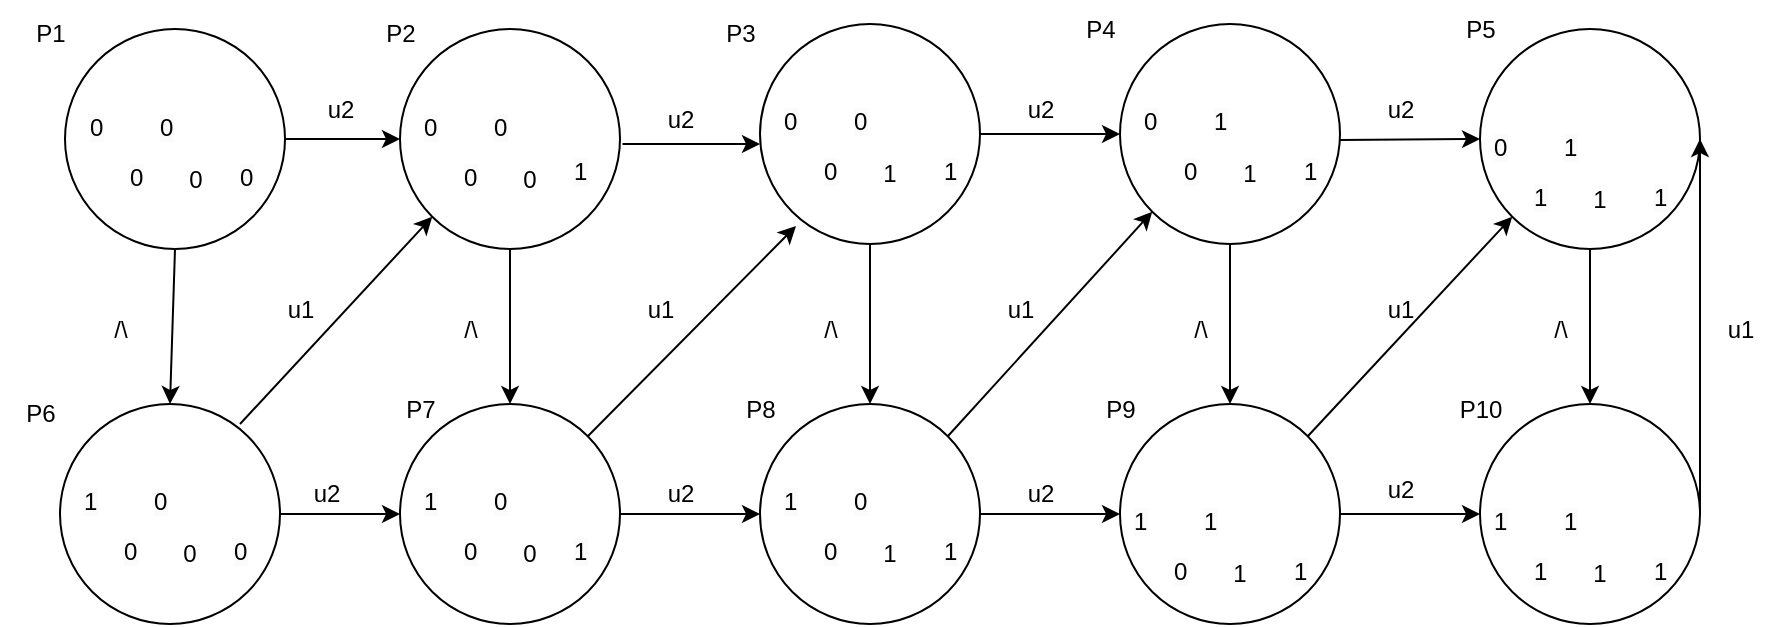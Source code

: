 <mxfile version="21.2.0" type="github">
  <diagram name="Страница 1" id="oNFCjRIvD29eM-N-YkJU">
    <mxGraphModel dx="1002" dy="569" grid="1" gridSize="10" guides="1" tooltips="1" connect="1" arrows="1" fold="1" page="1" pageScale="1" pageWidth="900" pageHeight="1600" math="1" shadow="0">
      <root>
        <mxCell id="0" />
        <mxCell id="1" parent="0" />
        <mxCell id="Hq1-bpdm2VZUiX8iIxdU-1" value="" style="ellipse;whiteSpace=wrap;html=1;aspect=fixed;" vertex="1" parent="1">
          <mxGeometry x="112.5" y="62.5" width="110" height="110" as="geometry" />
        </mxCell>
        <mxCell id="Hq1-bpdm2VZUiX8iIxdU-2" value="0" style="text;html=1;strokeColor=none;fillColor=none;align=center;verticalAlign=middle;whiteSpace=wrap;rounded=0;" vertex="1" parent="1">
          <mxGeometry x="147.5" y="122.5" width="60" height="30" as="geometry" />
        </mxCell>
        <mxCell id="Hq1-bpdm2VZUiX8iIxdU-4" value="&lt;span style=&quot;color: rgb(0, 0, 0); font-family: Helvetica; font-size: 12px; font-style: normal; font-variant-ligatures: normal; font-variant-caps: normal; font-weight: 400; letter-spacing: normal; orphans: 2; text-align: center; text-indent: 0px; text-transform: none; widows: 2; word-spacing: 0px; -webkit-text-stroke-width: 0px; background-color: rgb(251, 251, 251); text-decoration-thickness: initial; text-decoration-style: initial; text-decoration-color: initial; float: none; display: inline !important;&quot;&gt;0&lt;/span&gt;" style="text;whiteSpace=wrap;html=1;" vertex="1" parent="1">
          <mxGeometry x="197.5" y="122.5" width="40" height="40" as="geometry" />
        </mxCell>
        <mxCell id="Hq1-bpdm2VZUiX8iIxdU-5" value="&lt;span style=&quot;color: rgb(0, 0, 0); font-family: Helvetica; font-size: 12px; font-style: normal; font-variant-ligatures: normal; font-variant-caps: normal; font-weight: 400; letter-spacing: normal; orphans: 2; text-align: center; text-indent: 0px; text-transform: none; widows: 2; word-spacing: 0px; -webkit-text-stroke-width: 0px; background-color: rgb(251, 251, 251); text-decoration-thickness: initial; text-decoration-style: initial; text-decoration-color: initial; float: none; display: inline !important;&quot;&gt;0&lt;/span&gt;" style="text;whiteSpace=wrap;html=1;" vertex="1" parent="1">
          <mxGeometry x="157.5" y="97.5" width="40" height="40" as="geometry" />
        </mxCell>
        <mxCell id="Hq1-bpdm2VZUiX8iIxdU-6" value="&lt;span style=&quot;color: rgb(0, 0, 0); font-family: Helvetica; font-size: 12px; font-style: normal; font-variant-ligatures: normal; font-variant-caps: normal; font-weight: 400; letter-spacing: normal; orphans: 2; text-align: center; text-indent: 0px; text-transform: none; widows: 2; word-spacing: 0px; -webkit-text-stroke-width: 0px; background-color: rgb(251, 251, 251); text-decoration-thickness: initial; text-decoration-style: initial; text-decoration-color: initial; float: none; display: inline !important;&quot;&gt;0&lt;/span&gt;" style="text;whiteSpace=wrap;html=1;" vertex="1" parent="1">
          <mxGeometry x="142.5" y="122.5" width="40" height="40" as="geometry" />
        </mxCell>
        <mxCell id="Hq1-bpdm2VZUiX8iIxdU-7" value="&lt;span style=&quot;color: rgb(0, 0, 0); font-family: Helvetica; font-size: 12px; font-style: normal; font-variant-ligatures: normal; font-variant-caps: normal; font-weight: 400; letter-spacing: normal; orphans: 2; text-align: center; text-indent: 0px; text-transform: none; widows: 2; word-spacing: 0px; -webkit-text-stroke-width: 0px; background-color: rgb(251, 251, 251); text-decoration-thickness: initial; text-decoration-style: initial; text-decoration-color: initial; float: none; display: inline !important;&quot;&gt;0&lt;/span&gt;" style="text;whiteSpace=wrap;html=1;" vertex="1" parent="1">
          <mxGeometry x="122.5" y="97.5" width="40" height="40" as="geometry" />
        </mxCell>
        <mxCell id="Hq1-bpdm2VZUiX8iIxdU-9" value="" style="ellipse;whiteSpace=wrap;html=1;aspect=fixed;" vertex="1" parent="1">
          <mxGeometry x="280" y="62.5" width="110" height="110" as="geometry" />
        </mxCell>
        <mxCell id="Hq1-bpdm2VZUiX8iIxdU-10" value="0" style="text;html=1;strokeColor=none;fillColor=none;align=center;verticalAlign=middle;whiteSpace=wrap;rounded=0;" vertex="1" parent="1">
          <mxGeometry x="315" y="122.5" width="60" height="30" as="geometry" />
        </mxCell>
        <mxCell id="Hq1-bpdm2VZUiX8iIxdU-11" value="&lt;span style=&quot;color: rgb(0, 0, 0); font-family: Helvetica; font-size: 12px; font-style: normal; font-variant-ligatures: normal; font-variant-caps: normal; font-weight: 400; letter-spacing: normal; orphans: 2; text-align: center; text-indent: 0px; text-transform: none; widows: 2; word-spacing: 0px; -webkit-text-stroke-width: 0px; background-color: rgb(251, 251, 251); text-decoration-thickness: initial; text-decoration-style: initial; text-decoration-color: initial; float: none; display: inline !important;&quot;&gt;1&lt;/span&gt;" style="text;whiteSpace=wrap;html=1;" vertex="1" parent="1">
          <mxGeometry x="365" y="120" width="35" height="40" as="geometry" />
        </mxCell>
        <mxCell id="Hq1-bpdm2VZUiX8iIxdU-12" value="&lt;span style=&quot;color: rgb(0, 0, 0); font-family: Helvetica; font-size: 12px; font-style: normal; font-variant-ligatures: normal; font-variant-caps: normal; font-weight: 400; letter-spacing: normal; orphans: 2; text-align: center; text-indent: 0px; text-transform: none; widows: 2; word-spacing: 0px; -webkit-text-stroke-width: 0px; background-color: rgb(251, 251, 251); text-decoration-thickness: initial; text-decoration-style: initial; text-decoration-color: initial; float: none; display: inline !important;&quot;&gt;0&lt;/span&gt;" style="text;whiteSpace=wrap;html=1;" vertex="1" parent="1">
          <mxGeometry x="325" y="97.5" width="40" height="40" as="geometry" />
        </mxCell>
        <mxCell id="Hq1-bpdm2VZUiX8iIxdU-13" value="&lt;span style=&quot;color: rgb(0, 0, 0); font-family: Helvetica; font-size: 12px; font-style: normal; font-variant-ligatures: normal; font-variant-caps: normal; font-weight: 400; letter-spacing: normal; orphans: 2; text-align: center; text-indent: 0px; text-transform: none; widows: 2; word-spacing: 0px; -webkit-text-stroke-width: 0px; background-color: rgb(251, 251, 251); text-decoration-thickness: initial; text-decoration-style: initial; text-decoration-color: initial; float: none; display: inline !important;&quot;&gt;0&lt;/span&gt;" style="text;whiteSpace=wrap;html=1;" vertex="1" parent="1">
          <mxGeometry x="310" y="122.5" width="40" height="40" as="geometry" />
        </mxCell>
        <mxCell id="Hq1-bpdm2VZUiX8iIxdU-14" value="&lt;span style=&quot;color: rgb(0, 0, 0); font-family: Helvetica; font-size: 12px; font-style: normal; font-variant-ligatures: normal; font-variant-caps: normal; font-weight: 400; letter-spacing: normal; orphans: 2; text-align: center; text-indent: 0px; text-transform: none; widows: 2; word-spacing: 0px; -webkit-text-stroke-width: 0px; background-color: rgb(251, 251, 251); text-decoration-thickness: initial; text-decoration-style: initial; text-decoration-color: initial; float: none; display: inline !important;&quot;&gt;0&lt;/span&gt;" style="text;whiteSpace=wrap;html=1;" vertex="1" parent="1">
          <mxGeometry x="290" y="97.5" width="40" height="40" as="geometry" />
        </mxCell>
        <mxCell id="Hq1-bpdm2VZUiX8iIxdU-15" value="" style="ellipse;whiteSpace=wrap;html=1;aspect=fixed;" vertex="1" parent="1">
          <mxGeometry x="110" y="250" width="110" height="110" as="geometry" />
        </mxCell>
        <mxCell id="Hq1-bpdm2VZUiX8iIxdU-16" value="0" style="text;html=1;strokeColor=none;fillColor=none;align=center;verticalAlign=middle;whiteSpace=wrap;rounded=0;" vertex="1" parent="1">
          <mxGeometry x="145" y="310" width="60" height="30" as="geometry" />
        </mxCell>
        <mxCell id="Hq1-bpdm2VZUiX8iIxdU-17" value="&lt;span style=&quot;color: rgb(0, 0, 0); font-family: Helvetica; font-size: 12px; font-style: normal; font-variant-ligatures: normal; font-variant-caps: normal; font-weight: 400; letter-spacing: normal; orphans: 2; text-align: center; text-indent: 0px; text-transform: none; widows: 2; word-spacing: 0px; -webkit-text-stroke-width: 0px; background-color: rgb(251, 251, 251); text-decoration-thickness: initial; text-decoration-style: initial; text-decoration-color: initial; float: none; display: inline !important;&quot;&gt;0&lt;/span&gt;" style="text;whiteSpace=wrap;html=1;" vertex="1" parent="1">
          <mxGeometry x="195" y="310" width="40" height="40" as="geometry" />
        </mxCell>
        <mxCell id="Hq1-bpdm2VZUiX8iIxdU-18" value="&lt;span style=&quot;color: rgb(0, 0, 0); font-family: Helvetica; font-size: 12px; font-style: normal; font-variant-ligatures: normal; font-variant-caps: normal; font-weight: 400; letter-spacing: normal; orphans: 2; text-align: center; text-indent: 0px; text-transform: none; widows: 2; word-spacing: 0px; -webkit-text-stroke-width: 0px; background-color: rgb(251, 251, 251); text-decoration-thickness: initial; text-decoration-style: initial; text-decoration-color: initial; float: none; display: inline !important;&quot;&gt;0&lt;/span&gt;" style="text;whiteSpace=wrap;html=1;" vertex="1" parent="1">
          <mxGeometry x="155" y="285" width="40" height="40" as="geometry" />
        </mxCell>
        <mxCell id="Hq1-bpdm2VZUiX8iIxdU-19" value="&lt;span style=&quot;color: rgb(0, 0, 0); font-family: Helvetica; font-size: 12px; font-style: normal; font-variant-ligatures: normal; font-variant-caps: normal; font-weight: 400; letter-spacing: normal; orphans: 2; text-align: center; text-indent: 0px; text-transform: none; widows: 2; word-spacing: 0px; -webkit-text-stroke-width: 0px; background-color: rgb(251, 251, 251); text-decoration-thickness: initial; text-decoration-style: initial; text-decoration-color: initial; float: none; display: inline !important;&quot;&gt;0&lt;/span&gt;" style="text;whiteSpace=wrap;html=1;" vertex="1" parent="1">
          <mxGeometry x="140" y="310" width="40" height="40" as="geometry" />
        </mxCell>
        <mxCell id="Hq1-bpdm2VZUiX8iIxdU-20" value="&lt;span style=&quot;color: rgb(0, 0, 0); font-family: Helvetica; font-size: 12px; font-style: normal; font-variant-ligatures: normal; font-variant-caps: normal; font-weight: 400; letter-spacing: normal; orphans: 2; text-align: center; text-indent: 0px; text-transform: none; widows: 2; word-spacing: 0px; -webkit-text-stroke-width: 0px; background-color: rgb(251, 251, 251); text-decoration-thickness: initial; text-decoration-style: initial; text-decoration-color: initial; float: none; display: inline !important;&quot;&gt;1&lt;/span&gt;" style="text;whiteSpace=wrap;html=1;" vertex="1" parent="1">
          <mxGeometry x="120" y="285" width="40" height="40" as="geometry" />
        </mxCell>
        <mxCell id="Hq1-bpdm2VZUiX8iIxdU-21" value="" style="ellipse;whiteSpace=wrap;html=1;aspect=fixed;" vertex="1" parent="1">
          <mxGeometry x="280" y="250" width="110" height="110" as="geometry" />
        </mxCell>
        <mxCell id="Hq1-bpdm2VZUiX8iIxdU-22" value="0" style="text;html=1;strokeColor=none;fillColor=none;align=center;verticalAlign=middle;whiteSpace=wrap;rounded=0;" vertex="1" parent="1">
          <mxGeometry x="315" y="310" width="60" height="30" as="geometry" />
        </mxCell>
        <mxCell id="Hq1-bpdm2VZUiX8iIxdU-23" value="&lt;span style=&quot;color: rgb(0, 0, 0); font-family: Helvetica; font-size: 12px; font-style: normal; font-variant-ligatures: normal; font-variant-caps: normal; font-weight: 400; letter-spacing: normal; orphans: 2; text-align: center; text-indent: 0px; text-transform: none; widows: 2; word-spacing: 0px; -webkit-text-stroke-width: 0px; background-color: rgb(251, 251, 251); text-decoration-thickness: initial; text-decoration-style: initial; text-decoration-color: initial; float: none; display: inline !important;&quot;&gt;1&lt;/span&gt;" style="text;whiteSpace=wrap;html=1;" vertex="1" parent="1">
          <mxGeometry x="365" y="310" width="35" height="40" as="geometry" />
        </mxCell>
        <mxCell id="Hq1-bpdm2VZUiX8iIxdU-24" value="&lt;span style=&quot;color: rgb(0, 0, 0); font-family: Helvetica; font-size: 12px; font-style: normal; font-variant-ligatures: normal; font-variant-caps: normal; font-weight: 400; letter-spacing: normal; orphans: 2; text-align: center; text-indent: 0px; text-transform: none; widows: 2; word-spacing: 0px; -webkit-text-stroke-width: 0px; background-color: rgb(251, 251, 251); text-decoration-thickness: initial; text-decoration-style: initial; text-decoration-color: initial; float: none; display: inline !important;&quot;&gt;0&lt;/span&gt;" style="text;whiteSpace=wrap;html=1;" vertex="1" parent="1">
          <mxGeometry x="325" y="285" width="40" height="40" as="geometry" />
        </mxCell>
        <mxCell id="Hq1-bpdm2VZUiX8iIxdU-25" value="&lt;span style=&quot;color: rgb(0, 0, 0); font-family: Helvetica; font-size: 12px; font-style: normal; font-variant-ligatures: normal; font-variant-caps: normal; font-weight: 400; letter-spacing: normal; orphans: 2; text-align: center; text-indent: 0px; text-transform: none; widows: 2; word-spacing: 0px; -webkit-text-stroke-width: 0px; background-color: rgb(251, 251, 251); text-decoration-thickness: initial; text-decoration-style: initial; text-decoration-color: initial; float: none; display: inline !important;&quot;&gt;0&lt;/span&gt;" style="text;whiteSpace=wrap;html=1;" vertex="1" parent="1">
          <mxGeometry x="310" y="310" width="40" height="40" as="geometry" />
        </mxCell>
        <mxCell id="Hq1-bpdm2VZUiX8iIxdU-26" value="&lt;span style=&quot;color: rgb(0, 0, 0); font-family: Helvetica; font-size: 12px; font-style: normal; font-variant-ligatures: normal; font-variant-caps: normal; font-weight: 400; letter-spacing: normal; orphans: 2; text-align: center; text-indent: 0px; text-transform: none; widows: 2; word-spacing: 0px; -webkit-text-stroke-width: 0px; background-color: rgb(251, 251, 251); text-decoration-thickness: initial; text-decoration-style: initial; text-decoration-color: initial; float: none; display: inline !important;&quot;&gt;1&lt;/span&gt;" style="text;whiteSpace=wrap;html=1;" vertex="1" parent="1">
          <mxGeometry x="290" y="285" width="40" height="40" as="geometry" />
        </mxCell>
        <mxCell id="Hq1-bpdm2VZUiX8iIxdU-27" value="" style="ellipse;whiteSpace=wrap;html=1;aspect=fixed;" vertex="1" parent="1">
          <mxGeometry x="460" y="60" width="110" height="110" as="geometry" />
        </mxCell>
        <mxCell id="Hq1-bpdm2VZUiX8iIxdU-28" value="1" style="text;html=1;strokeColor=none;fillColor=none;align=center;verticalAlign=middle;whiteSpace=wrap;rounded=0;" vertex="1" parent="1">
          <mxGeometry x="495" y="120" width="60" height="30" as="geometry" />
        </mxCell>
        <mxCell id="Hq1-bpdm2VZUiX8iIxdU-29" value="&lt;span style=&quot;color: rgb(0, 0, 0); font-family: Helvetica; font-size: 12px; font-style: normal; font-variant-ligatures: normal; font-variant-caps: normal; font-weight: 400; letter-spacing: normal; orphans: 2; text-align: center; text-indent: 0px; text-transform: none; widows: 2; word-spacing: 0px; -webkit-text-stroke-width: 0px; background-color: rgb(251, 251, 251); text-decoration-thickness: initial; text-decoration-style: initial; text-decoration-color: initial; float: none; display: inline !important;&quot;&gt;1&lt;/span&gt;" style="text;whiteSpace=wrap;html=1;" vertex="1" parent="1">
          <mxGeometry x="550" y="120" width="30" height="40" as="geometry" />
        </mxCell>
        <mxCell id="Hq1-bpdm2VZUiX8iIxdU-30" value="&lt;span style=&quot;color: rgb(0, 0, 0); font-family: Helvetica; font-size: 12px; font-style: normal; font-variant-ligatures: normal; font-variant-caps: normal; font-weight: 400; letter-spacing: normal; orphans: 2; text-align: center; text-indent: 0px; text-transform: none; widows: 2; word-spacing: 0px; -webkit-text-stroke-width: 0px; background-color: rgb(251, 251, 251); text-decoration-thickness: initial; text-decoration-style: initial; text-decoration-color: initial; float: none; display: inline !important;&quot;&gt;0&lt;/span&gt;" style="text;whiteSpace=wrap;html=1;" vertex="1" parent="1">
          <mxGeometry x="505" y="95" width="40" height="25" as="geometry" />
        </mxCell>
        <mxCell id="Hq1-bpdm2VZUiX8iIxdU-31" value="&lt;span style=&quot;color: rgb(0, 0, 0); font-family: Helvetica; font-size: 12px; font-style: normal; font-variant-ligatures: normal; font-variant-caps: normal; font-weight: 400; letter-spacing: normal; orphans: 2; text-align: center; text-indent: 0px; text-transform: none; widows: 2; word-spacing: 0px; -webkit-text-stroke-width: 0px; background-color: rgb(251, 251, 251); text-decoration-thickness: initial; text-decoration-style: initial; text-decoration-color: initial; float: none; display: inline !important;&quot;&gt;0&lt;/span&gt;" style="text;whiteSpace=wrap;html=1;" vertex="1" parent="1">
          <mxGeometry x="490" y="120" width="10" height="40" as="geometry" />
        </mxCell>
        <mxCell id="Hq1-bpdm2VZUiX8iIxdU-32" value="&lt;span style=&quot;color: rgb(0, 0, 0); font-family: Helvetica; font-size: 12px; font-style: normal; font-variant-ligatures: normal; font-variant-caps: normal; font-weight: 400; letter-spacing: normal; orphans: 2; text-align: center; text-indent: 0px; text-transform: none; widows: 2; word-spacing: 0px; -webkit-text-stroke-width: 0px; background-color: rgb(251, 251, 251); text-decoration-thickness: initial; text-decoration-style: initial; text-decoration-color: initial; float: none; display: inline !important;&quot;&gt;0&lt;/span&gt;" style="text;whiteSpace=wrap;html=1;" vertex="1" parent="1">
          <mxGeometry x="470" y="95" width="30" height="40" as="geometry" />
        </mxCell>
        <mxCell id="Hq1-bpdm2VZUiX8iIxdU-33" value="" style="ellipse;whiteSpace=wrap;html=1;aspect=fixed;" vertex="1" parent="1">
          <mxGeometry x="460" y="250" width="110" height="110" as="geometry" />
        </mxCell>
        <mxCell id="Hq1-bpdm2VZUiX8iIxdU-34" value="1" style="text;html=1;strokeColor=none;fillColor=none;align=center;verticalAlign=middle;whiteSpace=wrap;rounded=0;" vertex="1" parent="1">
          <mxGeometry x="495" y="310" width="60" height="30" as="geometry" />
        </mxCell>
        <mxCell id="Hq1-bpdm2VZUiX8iIxdU-35" value="&lt;span style=&quot;color: rgb(0, 0, 0); font-family: Helvetica; font-size: 12px; font-style: normal; font-variant-ligatures: normal; font-variant-caps: normal; font-weight: 400; letter-spacing: normal; orphans: 2; text-align: center; text-indent: 0px; text-transform: none; widows: 2; word-spacing: 0px; -webkit-text-stroke-width: 0px; background-color: rgb(251, 251, 251); text-decoration-thickness: initial; text-decoration-style: initial; text-decoration-color: initial; float: none; display: inline !important;&quot;&gt;1&lt;/span&gt;" style="text;whiteSpace=wrap;html=1;" vertex="1" parent="1">
          <mxGeometry x="550" y="310" width="30" height="40" as="geometry" />
        </mxCell>
        <mxCell id="Hq1-bpdm2VZUiX8iIxdU-36" value="&lt;span style=&quot;color: rgb(0, 0, 0); font-family: Helvetica; font-size: 12px; font-style: normal; font-variant-ligatures: normal; font-variant-caps: normal; font-weight: 400; letter-spacing: normal; orphans: 2; text-align: center; text-indent: 0px; text-transform: none; widows: 2; word-spacing: 0px; -webkit-text-stroke-width: 0px; background-color: rgb(251, 251, 251); text-decoration-thickness: initial; text-decoration-style: initial; text-decoration-color: initial; float: none; display: inline !important;&quot;&gt;0&lt;/span&gt;" style="text;whiteSpace=wrap;html=1;" vertex="1" parent="1">
          <mxGeometry x="505" y="285" width="40" height="25" as="geometry" />
        </mxCell>
        <mxCell id="Hq1-bpdm2VZUiX8iIxdU-37" value="&lt;span style=&quot;color: rgb(0, 0, 0); font-family: Helvetica; font-size: 12px; font-style: normal; font-variant-ligatures: normal; font-variant-caps: normal; font-weight: 400; letter-spacing: normal; orphans: 2; text-align: center; text-indent: 0px; text-transform: none; widows: 2; word-spacing: 0px; -webkit-text-stroke-width: 0px; background-color: rgb(251, 251, 251); text-decoration-thickness: initial; text-decoration-style: initial; text-decoration-color: initial; float: none; display: inline !important;&quot;&gt;0&lt;/span&gt;" style="text;whiteSpace=wrap;html=1;" vertex="1" parent="1">
          <mxGeometry x="490" y="310" width="10" height="40" as="geometry" />
        </mxCell>
        <mxCell id="Hq1-bpdm2VZUiX8iIxdU-38" value="&lt;span style=&quot;color: rgb(0, 0, 0); font-family: Helvetica; font-size: 12px; font-style: normal; font-variant-ligatures: normal; font-variant-caps: normal; font-weight: 400; letter-spacing: normal; orphans: 2; text-align: center; text-indent: 0px; text-transform: none; widows: 2; word-spacing: 0px; -webkit-text-stroke-width: 0px; background-color: rgb(251, 251, 251); text-decoration-thickness: initial; text-decoration-style: initial; text-decoration-color: initial; float: none; display: inline !important;&quot;&gt;1&lt;/span&gt;" style="text;whiteSpace=wrap;html=1;" vertex="1" parent="1">
          <mxGeometry x="470" y="285" width="30" height="40" as="geometry" />
        </mxCell>
        <mxCell id="Hq1-bpdm2VZUiX8iIxdU-39" value="" style="ellipse;whiteSpace=wrap;html=1;aspect=fixed;" vertex="1" parent="1">
          <mxGeometry x="640" y="60" width="110" height="110" as="geometry" />
        </mxCell>
        <mxCell id="Hq1-bpdm2VZUiX8iIxdU-40" value="1" style="text;html=1;strokeColor=none;fillColor=none;align=center;verticalAlign=middle;whiteSpace=wrap;rounded=0;" vertex="1" parent="1">
          <mxGeometry x="675" y="120" width="60" height="30" as="geometry" />
        </mxCell>
        <mxCell id="Hq1-bpdm2VZUiX8iIxdU-41" value="&lt;span style=&quot;color: rgb(0, 0, 0); font-family: Helvetica; font-size: 12px; font-style: normal; font-variant-ligatures: normal; font-variant-caps: normal; font-weight: 400; letter-spacing: normal; orphans: 2; text-align: center; text-indent: 0px; text-transform: none; widows: 2; word-spacing: 0px; -webkit-text-stroke-width: 0px; background-color: rgb(251, 251, 251); text-decoration-thickness: initial; text-decoration-style: initial; text-decoration-color: initial; float: none; display: inline !important;&quot;&gt;1&lt;/span&gt;" style="text;whiteSpace=wrap;html=1;" vertex="1" parent="1">
          <mxGeometry x="730" y="120" width="30" height="40" as="geometry" />
        </mxCell>
        <mxCell id="Hq1-bpdm2VZUiX8iIxdU-42" value="&lt;span style=&quot;color: rgb(0, 0, 0); font-family: Helvetica; font-size: 12px; font-style: normal; font-variant-ligatures: normal; font-variant-caps: normal; font-weight: 400; letter-spacing: normal; orphans: 2; text-align: center; text-indent: 0px; text-transform: none; widows: 2; word-spacing: 0px; -webkit-text-stroke-width: 0px; background-color: rgb(251, 251, 251); text-decoration-thickness: initial; text-decoration-style: initial; text-decoration-color: initial; float: none; display: inline !important;&quot;&gt;1&lt;/span&gt;" style="text;whiteSpace=wrap;html=1;" vertex="1" parent="1">
          <mxGeometry x="685" y="95" width="40" height="25" as="geometry" />
        </mxCell>
        <mxCell id="Hq1-bpdm2VZUiX8iIxdU-43" value="&lt;span style=&quot;color: rgb(0, 0, 0); font-family: Helvetica; font-size: 12px; font-style: normal; font-variant-ligatures: normal; font-variant-caps: normal; font-weight: 400; letter-spacing: normal; orphans: 2; text-align: center; text-indent: 0px; text-transform: none; widows: 2; word-spacing: 0px; -webkit-text-stroke-width: 0px; background-color: rgb(251, 251, 251); text-decoration-thickness: initial; text-decoration-style: initial; text-decoration-color: initial; float: none; display: inline !important;&quot;&gt;0&lt;/span&gt;" style="text;whiteSpace=wrap;html=1;" vertex="1" parent="1">
          <mxGeometry x="670" y="120" width="10" height="40" as="geometry" />
        </mxCell>
        <mxCell id="Hq1-bpdm2VZUiX8iIxdU-44" value="&lt;span style=&quot;color: rgb(0, 0, 0); font-family: Helvetica; font-size: 12px; font-style: normal; font-variant-ligatures: normal; font-variant-caps: normal; font-weight: 400; letter-spacing: normal; orphans: 2; text-align: center; text-indent: 0px; text-transform: none; widows: 2; word-spacing: 0px; -webkit-text-stroke-width: 0px; background-color: rgb(251, 251, 251); text-decoration-thickness: initial; text-decoration-style: initial; text-decoration-color: initial; float: none; display: inline !important;&quot;&gt;0&lt;/span&gt;" style="text;whiteSpace=wrap;html=1;" vertex="1" parent="1">
          <mxGeometry x="650" y="95" width="30" height="40" as="geometry" />
        </mxCell>
        <mxCell id="Hq1-bpdm2VZUiX8iIxdU-45" value="" style="ellipse;whiteSpace=wrap;html=1;aspect=fixed;" vertex="1" parent="1">
          <mxGeometry x="640" y="250" width="110" height="110" as="geometry" />
        </mxCell>
        <mxCell id="Hq1-bpdm2VZUiX8iIxdU-46" value="1" style="text;html=1;strokeColor=none;fillColor=none;align=center;verticalAlign=middle;whiteSpace=wrap;rounded=0;" vertex="1" parent="1">
          <mxGeometry x="670" y="320" width="60" height="30" as="geometry" />
        </mxCell>
        <mxCell id="Hq1-bpdm2VZUiX8iIxdU-47" value="&lt;span style=&quot;color: rgb(0, 0, 0); font-family: Helvetica; font-size: 12px; font-style: normal; font-variant-ligatures: normal; font-variant-caps: normal; font-weight: 400; letter-spacing: normal; orphans: 2; text-align: center; text-indent: 0px; text-transform: none; widows: 2; word-spacing: 0px; -webkit-text-stroke-width: 0px; background-color: rgb(251, 251, 251); text-decoration-thickness: initial; text-decoration-style: initial; text-decoration-color: initial; float: none; display: inline !important;&quot;&gt;1&lt;/span&gt;" style="text;whiteSpace=wrap;html=1;" vertex="1" parent="1">
          <mxGeometry x="725" y="320" width="30" height="40" as="geometry" />
        </mxCell>
        <mxCell id="Hq1-bpdm2VZUiX8iIxdU-48" value="&lt;span style=&quot;color: rgb(0, 0, 0); font-family: Helvetica; font-size: 12px; font-style: normal; font-variant-ligatures: normal; font-variant-caps: normal; font-weight: 400; letter-spacing: normal; orphans: 2; text-align: center; text-indent: 0px; text-transform: none; widows: 2; word-spacing: 0px; -webkit-text-stroke-width: 0px; background-color: rgb(251, 251, 251); text-decoration-thickness: initial; text-decoration-style: initial; text-decoration-color: initial; float: none; display: inline !important;&quot;&gt;1&lt;/span&gt;" style="text;whiteSpace=wrap;html=1;" vertex="1" parent="1">
          <mxGeometry x="680" y="295" width="40" height="25" as="geometry" />
        </mxCell>
        <mxCell id="Hq1-bpdm2VZUiX8iIxdU-49" value="&lt;span style=&quot;color: rgb(0, 0, 0); font-family: Helvetica; font-size: 12px; font-style: normal; font-variant-ligatures: normal; font-variant-caps: normal; font-weight: 400; letter-spacing: normal; orphans: 2; text-align: center; text-indent: 0px; text-transform: none; widows: 2; word-spacing: 0px; -webkit-text-stroke-width: 0px; background-color: rgb(251, 251, 251); text-decoration-thickness: initial; text-decoration-style: initial; text-decoration-color: initial; float: none; display: inline !important;&quot;&gt;0&lt;/span&gt;" style="text;whiteSpace=wrap;html=1;" vertex="1" parent="1">
          <mxGeometry x="665" y="320" width="10" height="40" as="geometry" />
        </mxCell>
        <mxCell id="Hq1-bpdm2VZUiX8iIxdU-50" value="&lt;span style=&quot;color: rgb(0, 0, 0); font-family: Helvetica; font-size: 12px; font-style: normal; font-variant-ligatures: normal; font-variant-caps: normal; font-weight: 400; letter-spacing: normal; orphans: 2; text-align: center; text-indent: 0px; text-transform: none; widows: 2; word-spacing: 0px; -webkit-text-stroke-width: 0px; background-color: rgb(251, 251, 251); text-decoration-thickness: initial; text-decoration-style: initial; text-decoration-color: initial; float: none; display: inline !important;&quot;&gt;1&lt;/span&gt;" style="text;whiteSpace=wrap;html=1;" vertex="1" parent="1">
          <mxGeometry x="645" y="295" width="30" height="40" as="geometry" />
        </mxCell>
        <mxCell id="Hq1-bpdm2VZUiX8iIxdU-51" value="" style="ellipse;whiteSpace=wrap;html=1;aspect=fixed;" vertex="1" parent="1">
          <mxGeometry x="820" y="62.5" width="110" height="110" as="geometry" />
        </mxCell>
        <mxCell id="Hq1-bpdm2VZUiX8iIxdU-52" value="1" style="text;html=1;strokeColor=none;fillColor=none;align=center;verticalAlign=middle;whiteSpace=wrap;rounded=0;" vertex="1" parent="1">
          <mxGeometry x="850" y="132.5" width="60" height="30" as="geometry" />
        </mxCell>
        <mxCell id="Hq1-bpdm2VZUiX8iIxdU-53" value="&lt;span style=&quot;color: rgb(0, 0, 0); font-family: Helvetica; font-size: 12px; font-style: normal; font-variant-ligatures: normal; font-variant-caps: normal; font-weight: 400; letter-spacing: normal; orphans: 2; text-align: center; text-indent: 0px; text-transform: none; widows: 2; word-spacing: 0px; -webkit-text-stroke-width: 0px; background-color: rgb(251, 251, 251); text-decoration-thickness: initial; text-decoration-style: initial; text-decoration-color: initial; float: none; display: inline !important;&quot;&gt;1&lt;/span&gt;" style="text;whiteSpace=wrap;html=1;" vertex="1" parent="1">
          <mxGeometry x="905" y="132.5" width="30" height="40" as="geometry" />
        </mxCell>
        <mxCell id="Hq1-bpdm2VZUiX8iIxdU-54" value="&lt;span style=&quot;color: rgb(0, 0, 0); font-family: Helvetica; font-size: 12px; font-style: normal; font-variant-ligatures: normal; font-variant-caps: normal; font-weight: 400; letter-spacing: normal; orphans: 2; text-align: center; text-indent: 0px; text-transform: none; widows: 2; word-spacing: 0px; -webkit-text-stroke-width: 0px; background-color: rgb(251, 251, 251); text-decoration-thickness: initial; text-decoration-style: initial; text-decoration-color: initial; float: none; display: inline !important;&quot;&gt;1&lt;/span&gt;" style="text;whiteSpace=wrap;html=1;" vertex="1" parent="1">
          <mxGeometry x="860" y="107.5" width="40" height="25" as="geometry" />
        </mxCell>
        <mxCell id="Hq1-bpdm2VZUiX8iIxdU-55" value="&lt;span style=&quot;color: rgb(0, 0, 0); font-family: Helvetica; font-size: 12px; font-style: normal; font-variant-ligatures: normal; font-variant-caps: normal; font-weight: 400; letter-spacing: normal; orphans: 2; text-align: center; text-indent: 0px; text-transform: none; widows: 2; word-spacing: 0px; -webkit-text-stroke-width: 0px; background-color: rgb(251, 251, 251); text-decoration-thickness: initial; text-decoration-style: initial; text-decoration-color: initial; float: none; display: inline !important;&quot;&gt;1&lt;/span&gt;" style="text;whiteSpace=wrap;html=1;" vertex="1" parent="1">
          <mxGeometry x="845" y="132.5" width="15" height="40" as="geometry" />
        </mxCell>
        <mxCell id="Hq1-bpdm2VZUiX8iIxdU-56" value="&lt;span style=&quot;color: rgb(0, 0, 0); font-family: Helvetica; font-size: 12px; font-style: normal; font-variant-ligatures: normal; font-variant-caps: normal; font-weight: 400; letter-spacing: normal; orphans: 2; text-align: center; text-indent: 0px; text-transform: none; widows: 2; word-spacing: 0px; -webkit-text-stroke-width: 0px; background-color: rgb(251, 251, 251); text-decoration-thickness: initial; text-decoration-style: initial; text-decoration-color: initial; float: none; display: inline !important;&quot;&gt;0&lt;/span&gt;" style="text;whiteSpace=wrap;html=1;" vertex="1" parent="1">
          <mxGeometry x="825" y="107.5" width="30" height="40" as="geometry" />
        </mxCell>
        <mxCell id="Hq1-bpdm2VZUiX8iIxdU-57" value="" style="ellipse;whiteSpace=wrap;html=1;aspect=fixed;" vertex="1" parent="1">
          <mxGeometry x="820" y="250" width="110" height="110" as="geometry" />
        </mxCell>
        <mxCell id="Hq1-bpdm2VZUiX8iIxdU-58" value="1" style="text;html=1;strokeColor=none;fillColor=none;align=center;verticalAlign=middle;whiteSpace=wrap;rounded=0;" vertex="1" parent="1">
          <mxGeometry x="850" y="320" width="60" height="30" as="geometry" />
        </mxCell>
        <mxCell id="Hq1-bpdm2VZUiX8iIxdU-59" value="&lt;span style=&quot;color: rgb(0, 0, 0); font-family: Helvetica; font-size: 12px; font-style: normal; font-variant-ligatures: normal; font-variant-caps: normal; font-weight: 400; letter-spacing: normal; orphans: 2; text-align: center; text-indent: 0px; text-transform: none; widows: 2; word-spacing: 0px; -webkit-text-stroke-width: 0px; background-color: rgb(251, 251, 251); text-decoration-thickness: initial; text-decoration-style: initial; text-decoration-color: initial; float: none; display: inline !important;&quot;&gt;1&lt;/span&gt;" style="text;whiteSpace=wrap;html=1;" vertex="1" parent="1">
          <mxGeometry x="905" y="320" width="30" height="40" as="geometry" />
        </mxCell>
        <mxCell id="Hq1-bpdm2VZUiX8iIxdU-60" value="&lt;span style=&quot;color: rgb(0, 0, 0); font-family: Helvetica; font-size: 12px; font-style: normal; font-variant-ligatures: normal; font-variant-caps: normal; font-weight: 400; letter-spacing: normal; orphans: 2; text-align: center; text-indent: 0px; text-transform: none; widows: 2; word-spacing: 0px; -webkit-text-stroke-width: 0px; background-color: rgb(251, 251, 251); text-decoration-thickness: initial; text-decoration-style: initial; text-decoration-color: initial; float: none; display: inline !important;&quot;&gt;1&lt;/span&gt;" style="text;whiteSpace=wrap;html=1;" vertex="1" parent="1">
          <mxGeometry x="860" y="295" width="40" height="25" as="geometry" />
        </mxCell>
        <mxCell id="Hq1-bpdm2VZUiX8iIxdU-61" value="&lt;span style=&quot;color: rgb(0, 0, 0); font-family: Helvetica; font-size: 12px; font-style: normal; font-variant-ligatures: normal; font-variant-caps: normal; font-weight: 400; letter-spacing: normal; orphans: 2; text-align: center; text-indent: 0px; text-transform: none; widows: 2; word-spacing: 0px; -webkit-text-stroke-width: 0px; background-color: rgb(251, 251, 251); text-decoration-thickness: initial; text-decoration-style: initial; text-decoration-color: initial; float: none; display: inline !important;&quot;&gt;1&lt;/span&gt;" style="text;whiteSpace=wrap;html=1;" vertex="1" parent="1">
          <mxGeometry x="845" y="320" width="10" height="40" as="geometry" />
        </mxCell>
        <mxCell id="Hq1-bpdm2VZUiX8iIxdU-62" value="&lt;span style=&quot;color: rgb(0, 0, 0); font-family: Helvetica; font-size: 12px; font-style: normal; font-variant-ligatures: normal; font-variant-caps: normal; font-weight: 400; letter-spacing: normal; orphans: 2; text-align: center; text-indent: 0px; text-transform: none; widows: 2; word-spacing: 0px; -webkit-text-stroke-width: 0px; background-color: rgb(251, 251, 251); text-decoration-thickness: initial; text-decoration-style: initial; text-decoration-color: initial; float: none; display: inline !important;&quot;&gt;1&lt;/span&gt;" style="text;whiteSpace=wrap;html=1;" vertex="1" parent="1">
          <mxGeometry x="825" y="295" width="30" height="40" as="geometry" />
        </mxCell>
        <mxCell id="Hq1-bpdm2VZUiX8iIxdU-67" value="" style="endArrow=classic;html=1;rounded=0;entryX=0;entryY=1;entryDx=0;entryDy=0;" edge="1" parent="1" target="Hq1-bpdm2VZUiX8iIxdU-9">
          <mxGeometry width="50" height="50" relative="1" as="geometry">
            <mxPoint x="200" y="260" as="sourcePoint" />
            <mxPoint x="280" y="170" as="targetPoint" />
          </mxGeometry>
        </mxCell>
        <mxCell id="Hq1-bpdm2VZUiX8iIxdU-69" value="" style="endArrow=classic;html=1;rounded=0;entryX=0;entryY=0.5;entryDx=0;entryDy=0;" edge="1" parent="1" target="Hq1-bpdm2VZUiX8iIxdU-21">
          <mxGeometry width="50" height="50" relative="1" as="geometry">
            <mxPoint x="230" y="305" as="sourcePoint" />
            <mxPoint x="270" y="300" as="targetPoint" />
            <Array as="points">
              <mxPoint x="220" y="305" />
              <mxPoint x="230" y="305" />
            </Array>
          </mxGeometry>
        </mxCell>
        <mxCell id="Hq1-bpdm2VZUiX8iIxdU-72" value="" style="endArrow=classic;html=1;rounded=0;exitX=1;exitY=0.5;exitDx=0;exitDy=0;entryX=0;entryY=0.5;entryDx=0;entryDy=0;" edge="1" parent="1" source="Hq1-bpdm2VZUiX8iIxdU-1" target="Hq1-bpdm2VZUiX8iIxdU-9">
          <mxGeometry width="50" height="50" relative="1" as="geometry">
            <mxPoint x="460" y="220" as="sourcePoint" />
            <mxPoint x="510" y="170" as="targetPoint" />
          </mxGeometry>
        </mxCell>
        <mxCell id="Hq1-bpdm2VZUiX8iIxdU-73" value="" style="endArrow=classic;html=1;rounded=0;exitX=0.75;exitY=0;exitDx=0;exitDy=0;" edge="1" parent="1" source="Hq1-bpdm2VZUiX8iIxdU-11">
          <mxGeometry width="50" height="50" relative="1" as="geometry">
            <mxPoint x="460" y="220" as="sourcePoint" />
            <mxPoint x="460" y="120" as="targetPoint" />
          </mxGeometry>
        </mxCell>
        <mxCell id="Hq1-bpdm2VZUiX8iIxdU-74" value="" style="endArrow=classic;html=1;rounded=0;exitX=0.5;exitY=1;exitDx=0;exitDy=0;entryX=0.5;entryY=0;entryDx=0;entryDy=0;" edge="1" parent="1" source="Hq1-bpdm2VZUiX8iIxdU-9" target="Hq1-bpdm2VZUiX8iIxdU-21">
          <mxGeometry width="50" height="50" relative="1" as="geometry">
            <mxPoint x="460" y="220" as="sourcePoint" />
            <mxPoint x="510" y="170" as="targetPoint" />
          </mxGeometry>
        </mxCell>
        <mxCell id="Hq1-bpdm2VZUiX8iIxdU-75" value="" style="endArrow=classic;html=1;rounded=0;exitX=1;exitY=0;exitDx=0;exitDy=0;entryX=0.164;entryY=0.918;entryDx=0;entryDy=0;entryPerimeter=0;" edge="1" parent="1" source="Hq1-bpdm2VZUiX8iIxdU-21" target="Hq1-bpdm2VZUiX8iIxdU-27">
          <mxGeometry width="50" height="50" relative="1" as="geometry">
            <mxPoint x="460" y="220" as="sourcePoint" />
            <mxPoint x="510" y="170" as="targetPoint" />
          </mxGeometry>
        </mxCell>
        <mxCell id="Hq1-bpdm2VZUiX8iIxdU-76" value="" style="endArrow=classic;html=1;rounded=0;exitX=1;exitY=0.5;exitDx=0;exitDy=0;entryX=0;entryY=0.5;entryDx=0;entryDy=0;" edge="1" parent="1" source="Hq1-bpdm2VZUiX8iIxdU-21" target="Hq1-bpdm2VZUiX8iIxdU-33">
          <mxGeometry width="50" height="50" relative="1" as="geometry">
            <mxPoint x="460" y="220" as="sourcePoint" />
            <mxPoint x="510" y="170" as="targetPoint" />
          </mxGeometry>
        </mxCell>
        <mxCell id="Hq1-bpdm2VZUiX8iIxdU-77" value="" style="endArrow=classic;html=1;rounded=0;entryX=0.5;entryY=0;entryDx=0;entryDy=0;exitX=0.5;exitY=1;exitDx=0;exitDy=0;" edge="1" parent="1" source="Hq1-bpdm2VZUiX8iIxdU-27" target="Hq1-bpdm2VZUiX8iIxdU-33">
          <mxGeometry width="50" height="50" relative="1" as="geometry">
            <mxPoint x="460" y="220" as="sourcePoint" />
            <mxPoint x="510" y="170" as="targetPoint" />
          </mxGeometry>
        </mxCell>
        <mxCell id="Hq1-bpdm2VZUiX8iIxdU-78" value="" style="endArrow=classic;html=1;rounded=0;entryX=0;entryY=0.5;entryDx=0;entryDy=0;exitX=1;exitY=0.5;exitDx=0;exitDy=0;exitPerimeter=0;" edge="1" parent="1" source="Hq1-bpdm2VZUiX8iIxdU-27" target="Hq1-bpdm2VZUiX8iIxdU-39">
          <mxGeometry width="50" height="50" relative="1" as="geometry">
            <mxPoint x="460" y="220" as="sourcePoint" />
            <mxPoint x="510" y="170" as="targetPoint" />
            <Array as="points" />
          </mxGeometry>
        </mxCell>
        <mxCell id="Hq1-bpdm2VZUiX8iIxdU-79" value="" style="endArrow=classic;html=1;rounded=0;entryX=0;entryY=1;entryDx=0;entryDy=0;exitX=1;exitY=0;exitDx=0;exitDy=0;" edge="1" parent="1" source="Hq1-bpdm2VZUiX8iIxdU-33" target="Hq1-bpdm2VZUiX8iIxdU-39">
          <mxGeometry width="50" height="50" relative="1" as="geometry">
            <mxPoint x="560" y="250" as="sourcePoint" />
            <mxPoint x="610" y="200" as="targetPoint" />
          </mxGeometry>
        </mxCell>
        <mxCell id="Hq1-bpdm2VZUiX8iIxdU-80" value="" style="endArrow=classic;html=1;rounded=0;exitX=1;exitY=0.5;exitDx=0;exitDy=0;entryX=0;entryY=0.5;entryDx=0;entryDy=0;exitPerimeter=0;" edge="1" parent="1" source="Hq1-bpdm2VZUiX8iIxdU-33" target="Hq1-bpdm2VZUiX8iIxdU-45">
          <mxGeometry width="50" height="50" relative="1" as="geometry">
            <mxPoint x="460" y="220" as="sourcePoint" />
            <mxPoint x="510" y="170" as="targetPoint" />
            <Array as="points" />
          </mxGeometry>
        </mxCell>
        <mxCell id="Hq1-bpdm2VZUiX8iIxdU-81" value="" style="endArrow=classic;html=1;rounded=0;exitX=1;exitY=0;exitDx=0;exitDy=0;entryX=0;entryY=1;entryDx=0;entryDy=0;" edge="1" parent="1" source="Hq1-bpdm2VZUiX8iIxdU-45" target="Hq1-bpdm2VZUiX8iIxdU-51">
          <mxGeometry width="50" height="50" relative="1" as="geometry">
            <mxPoint x="750" y="210" as="sourcePoint" />
            <mxPoint x="800" y="170" as="targetPoint" />
          </mxGeometry>
        </mxCell>
        <mxCell id="Hq1-bpdm2VZUiX8iIxdU-82" value="" style="endArrow=classic;html=1;rounded=0;entryX=0;entryY=0.5;entryDx=0;entryDy=0;" edge="1" parent="1" target="Hq1-bpdm2VZUiX8iIxdU-51">
          <mxGeometry width="50" height="50" relative="1" as="geometry">
            <mxPoint x="750" y="118" as="sourcePoint" />
            <mxPoint x="510" y="170" as="targetPoint" />
          </mxGeometry>
        </mxCell>
        <mxCell id="Hq1-bpdm2VZUiX8iIxdU-83" value="" style="endArrow=classic;html=1;rounded=0;exitX=0.5;exitY=1;exitDx=0;exitDy=0;entryX=0.5;entryY=0;entryDx=0;entryDy=0;" edge="1" parent="1" source="Hq1-bpdm2VZUiX8iIxdU-39" target="Hq1-bpdm2VZUiX8iIxdU-45">
          <mxGeometry width="50" height="50" relative="1" as="geometry">
            <mxPoint x="650" y="470" as="sourcePoint" />
            <mxPoint x="700" y="420" as="targetPoint" />
          </mxGeometry>
        </mxCell>
        <mxCell id="Hq1-bpdm2VZUiX8iIxdU-84" value="" style="endArrow=classic;html=1;rounded=0;exitX=1;exitY=0.5;exitDx=0;exitDy=0;entryX=0;entryY=0.5;entryDx=0;entryDy=0;" edge="1" parent="1" source="Hq1-bpdm2VZUiX8iIxdU-45" target="Hq1-bpdm2VZUiX8iIxdU-57">
          <mxGeometry width="50" height="50" relative="1" as="geometry">
            <mxPoint x="750" y="360" as="sourcePoint" />
            <mxPoint x="800" y="310" as="targetPoint" />
          </mxGeometry>
        </mxCell>
        <mxCell id="Hq1-bpdm2VZUiX8iIxdU-85" value="" style="endArrow=classic;html=1;rounded=0;exitX=0.5;exitY=1;exitDx=0;exitDy=0;entryX=0.5;entryY=0;entryDx=0;entryDy=0;" edge="1" parent="1" source="Hq1-bpdm2VZUiX8iIxdU-51" target="Hq1-bpdm2VZUiX8iIxdU-57">
          <mxGeometry width="50" height="50" relative="1" as="geometry">
            <mxPoint x="710" y="260" as="sourcePoint" />
            <mxPoint x="760" y="210" as="targetPoint" />
          </mxGeometry>
        </mxCell>
        <mxCell id="Hq1-bpdm2VZUiX8iIxdU-86" value="" style="endArrow=classic;html=1;rounded=0;exitX=1;exitY=0.5;exitDx=0;exitDy=0;entryX=1;entryY=0.5;entryDx=0;entryDy=0;" edge="1" parent="1" source="Hq1-bpdm2VZUiX8iIxdU-57" target="Hq1-bpdm2VZUiX8iIxdU-51">
          <mxGeometry width="50" height="50" relative="1" as="geometry">
            <mxPoint x="900" y="430" as="sourcePoint" />
            <mxPoint x="970" y="190" as="targetPoint" />
          </mxGeometry>
        </mxCell>
        <mxCell id="Hq1-bpdm2VZUiX8iIxdU-87" value="P1" style="text;html=1;align=center;verticalAlign=middle;resizable=0;points=[];autosize=1;strokeColor=none;fillColor=none;" vertex="1" parent="1">
          <mxGeometry x="85" y="50" width="40" height="30" as="geometry" />
        </mxCell>
        <mxCell id="Hq1-bpdm2VZUiX8iIxdU-88" value="P2" style="text;html=1;align=center;verticalAlign=middle;resizable=0;points=[];autosize=1;strokeColor=none;fillColor=none;" vertex="1" parent="1">
          <mxGeometry x="260" y="50" width="40" height="30" as="geometry" />
        </mxCell>
        <mxCell id="Hq1-bpdm2VZUiX8iIxdU-89" value="P3" style="text;html=1;align=center;verticalAlign=middle;resizable=0;points=[];autosize=1;strokeColor=none;fillColor=none;" vertex="1" parent="1">
          <mxGeometry x="430" y="50" width="40" height="30" as="geometry" />
        </mxCell>
        <mxCell id="Hq1-bpdm2VZUiX8iIxdU-90" value="P4" style="text;html=1;align=center;verticalAlign=middle;resizable=0;points=[];autosize=1;strokeColor=none;fillColor=none;" vertex="1" parent="1">
          <mxGeometry x="610" y="48" width="40" height="30" as="geometry" />
        </mxCell>
        <mxCell id="Hq1-bpdm2VZUiX8iIxdU-91" value="P5" style="text;html=1;align=center;verticalAlign=middle;resizable=0;points=[];autosize=1;strokeColor=none;fillColor=none;" vertex="1" parent="1">
          <mxGeometry x="800" y="48" width="40" height="30" as="geometry" />
        </mxCell>
        <mxCell id="Hq1-bpdm2VZUiX8iIxdU-92" value="P6" style="text;html=1;align=center;verticalAlign=middle;resizable=0;points=[];autosize=1;strokeColor=none;fillColor=none;" vertex="1" parent="1">
          <mxGeometry x="80" y="240" width="40" height="30" as="geometry" />
        </mxCell>
        <mxCell id="Hq1-bpdm2VZUiX8iIxdU-93" value="P7" style="text;html=1;align=center;verticalAlign=middle;resizable=0;points=[];autosize=1;strokeColor=none;fillColor=none;" vertex="1" parent="1">
          <mxGeometry x="270" y="238" width="40" height="30" as="geometry" />
        </mxCell>
        <mxCell id="Hq1-bpdm2VZUiX8iIxdU-94" value="P8" style="text;html=1;align=center;verticalAlign=middle;resizable=0;points=[];autosize=1;strokeColor=none;fillColor=none;" vertex="1" parent="1">
          <mxGeometry x="440" y="238" width="40" height="30" as="geometry" />
        </mxCell>
        <mxCell id="Hq1-bpdm2VZUiX8iIxdU-95" value="P9" style="text;html=1;align=center;verticalAlign=middle;resizable=0;points=[];autosize=1;strokeColor=none;fillColor=none;" vertex="1" parent="1">
          <mxGeometry x="620" y="238" width="40" height="30" as="geometry" />
        </mxCell>
        <mxCell id="Hq1-bpdm2VZUiX8iIxdU-96" value="P10" style="text;html=1;align=center;verticalAlign=middle;resizable=0;points=[];autosize=1;strokeColor=none;fillColor=none;" vertex="1" parent="1">
          <mxGeometry x="800" y="238" width="40" height="30" as="geometry" />
        </mxCell>
        <mxCell id="Hq1-bpdm2VZUiX8iIxdU-98" value="&lt;p class=&quot;MsoNormal&quot;&gt;u2&lt;/p&gt;" style="text;html=1;align=center;verticalAlign=middle;resizable=0;points=[];autosize=1;strokeColor=none;fillColor=none;" vertex="1" parent="1">
          <mxGeometry x="230" y="78" width="40" height="50" as="geometry" />
        </mxCell>
        <mxCell id="Hq1-bpdm2VZUiX8iIxdU-105" value="" style="endArrow=classic;html=1;rounded=0;exitX=0.5;exitY=1;exitDx=0;exitDy=0;entryX=0.5;entryY=0;entryDx=0;entryDy=0;" edge="1" parent="1" source="Hq1-bpdm2VZUiX8iIxdU-1" target="Hq1-bpdm2VZUiX8iIxdU-15">
          <mxGeometry width="50" height="50" relative="1" as="geometry">
            <mxPoint x="150" y="240" as="sourcePoint" />
            <mxPoint x="200" y="190" as="targetPoint" />
          </mxGeometry>
        </mxCell>
        <mxCell id="Hq1-bpdm2VZUiX8iIxdU-106" value="/\" style="text;html=1;align=center;verticalAlign=middle;resizable=0;points=[];autosize=1;strokeColor=none;fillColor=none;" vertex="1" parent="1">
          <mxGeometry x="125" y="198" width="30" height="30" as="geometry" />
        </mxCell>
        <mxCell id="Hq1-bpdm2VZUiX8iIxdU-107" value="u1" style="text;html=1;align=center;verticalAlign=middle;resizable=0;points=[];autosize=1;strokeColor=none;fillColor=none;" vertex="1" parent="1">
          <mxGeometry x="210" y="188" width="40" height="30" as="geometry" />
        </mxCell>
        <mxCell id="Hq1-bpdm2VZUiX8iIxdU-108" value="/\" style="text;html=1;align=center;verticalAlign=middle;resizable=0;points=[];autosize=1;strokeColor=none;fillColor=none;" vertex="1" parent="1">
          <mxGeometry x="300" y="198" width="30" height="30" as="geometry" />
        </mxCell>
        <mxCell id="Hq1-bpdm2VZUiX8iIxdU-109" value="/\" style="text;html=1;align=center;verticalAlign=middle;resizable=0;points=[];autosize=1;strokeColor=none;fillColor=none;" vertex="1" parent="1">
          <mxGeometry x="480" y="198" width="30" height="30" as="geometry" />
        </mxCell>
        <mxCell id="Hq1-bpdm2VZUiX8iIxdU-110" value="/\" style="text;html=1;align=center;verticalAlign=middle;resizable=0;points=[];autosize=1;strokeColor=none;fillColor=none;" vertex="1" parent="1">
          <mxGeometry x="665" y="198" width="30" height="30" as="geometry" />
        </mxCell>
        <mxCell id="Hq1-bpdm2VZUiX8iIxdU-111" value="/\" style="text;html=1;align=center;verticalAlign=middle;resizable=0;points=[];autosize=1;strokeColor=none;fillColor=none;" vertex="1" parent="1">
          <mxGeometry x="845" y="198" width="30" height="30" as="geometry" />
        </mxCell>
        <mxCell id="Hq1-bpdm2VZUiX8iIxdU-112" value="u2" style="text;html=1;align=center;verticalAlign=middle;resizable=0;points=[];autosize=1;strokeColor=none;fillColor=none;" vertex="1" parent="1">
          <mxGeometry x="400" y="92.5" width="40" height="30" as="geometry" />
        </mxCell>
        <mxCell id="Hq1-bpdm2VZUiX8iIxdU-113" value="u1" style="text;html=1;align=center;verticalAlign=middle;resizable=0;points=[];autosize=1;strokeColor=none;fillColor=none;" vertex="1" parent="1">
          <mxGeometry x="390" y="188" width="40" height="30" as="geometry" />
        </mxCell>
        <mxCell id="Hq1-bpdm2VZUiX8iIxdU-115" value="u2" style="text;html=1;align=center;verticalAlign=middle;resizable=0;points=[];autosize=1;strokeColor=none;fillColor=none;" vertex="1" parent="1">
          <mxGeometry x="222.5" y="280" width="40" height="30" as="geometry" />
        </mxCell>
        <mxCell id="Hq1-bpdm2VZUiX8iIxdU-116" value="u2" style="text;html=1;align=center;verticalAlign=middle;resizable=0;points=[];autosize=1;strokeColor=none;fillColor=none;" vertex="1" parent="1">
          <mxGeometry x="400" y="280" width="40" height="30" as="geometry" />
        </mxCell>
        <mxCell id="Hq1-bpdm2VZUiX8iIxdU-117" value="u2" style="text;html=1;align=center;verticalAlign=middle;resizable=0;points=[];autosize=1;strokeColor=none;fillColor=none;" vertex="1" parent="1">
          <mxGeometry x="580" y="280" width="40" height="30" as="geometry" />
        </mxCell>
        <mxCell id="Hq1-bpdm2VZUiX8iIxdU-118" value="u2" style="text;html=1;align=center;verticalAlign=middle;resizable=0;points=[];autosize=1;strokeColor=none;fillColor=none;" vertex="1" parent="1">
          <mxGeometry x="760" y="278" width="40" height="30" as="geometry" />
        </mxCell>
        <mxCell id="Hq1-bpdm2VZUiX8iIxdU-120" value="u1" style="text;html=1;align=center;verticalAlign=middle;resizable=0;points=[];autosize=1;strokeColor=none;fillColor=none;" vertex="1" parent="1">
          <mxGeometry x="570" y="188" width="40" height="30" as="geometry" />
        </mxCell>
        <mxCell id="Hq1-bpdm2VZUiX8iIxdU-121" value="u1" style="text;html=1;align=center;verticalAlign=middle;resizable=0;points=[];autosize=1;strokeColor=none;fillColor=none;" vertex="1" parent="1">
          <mxGeometry x="760" y="188" width="40" height="30" as="geometry" />
        </mxCell>
        <mxCell id="Hq1-bpdm2VZUiX8iIxdU-123" value="u2" style="text;html=1;align=center;verticalAlign=middle;resizable=0;points=[];autosize=1;strokeColor=none;fillColor=none;" vertex="1" parent="1">
          <mxGeometry x="580" y="88" width="40" height="30" as="geometry" />
        </mxCell>
        <mxCell id="Hq1-bpdm2VZUiX8iIxdU-124" value="u2" style="text;html=1;align=center;verticalAlign=middle;resizable=0;points=[];autosize=1;strokeColor=none;fillColor=none;" vertex="1" parent="1">
          <mxGeometry x="760" y="88" width="40" height="30" as="geometry" />
        </mxCell>
        <mxCell id="Hq1-bpdm2VZUiX8iIxdU-125" value="u1" style="text;html=1;align=center;verticalAlign=middle;resizable=0;points=[];autosize=1;strokeColor=none;fillColor=none;" vertex="1" parent="1">
          <mxGeometry x="930" y="198" width="40" height="30" as="geometry" />
        </mxCell>
      </root>
    </mxGraphModel>
  </diagram>
</mxfile>
